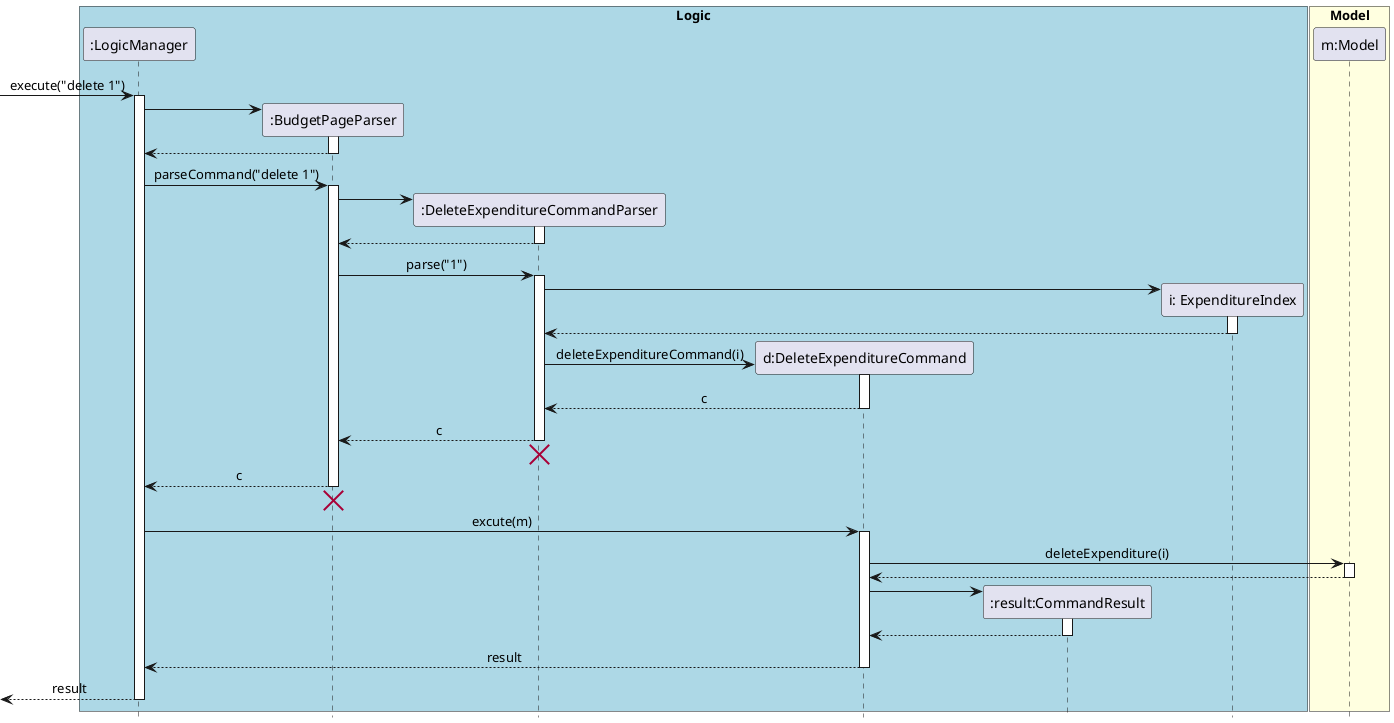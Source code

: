 @startuml
skinparam Sequence {
    MessageAlign center
}
hide footbox
box "Logic" #LightBlue
participant ":LogicManager" as LM
participant ":BudgetPageParser" as BPP
participant ":DeleteExpenditureCommandParser" as DECP
participant "d:DeleteExpenditureCommand" as DEC
participant ":result:CommandResult" as CR
participant "i: ExpenditureIndex" as EI
end box

box "Model" #LightYellow
participant "m:Model" as M
end box

[-> LM : execute("delete 1")
activate LM
create BPP
LM -> BPP
activate BPP
LM <-- BPP

deactivate BPP
LM -> BPP : parseCommand("delete 1")
activate BPP

create DECP
BPP -> DECP
activate DECP
BPP <-- DECP
deactivate DECP
BPP -> DECP : parse("1")
activate DECP

create EI
DECP -> EI
activate EI
DECP <-- EI
deactivate EI

create DEC
DECP -> DEC : deleteExpenditureCommand(i)
activate DEC
DECP <-- DEC : c
deactivate DEC
BPP <-- DECP : c
deactivate DECP
BPP <-[hidden]- DECP
destroy DECP


LM <-- BPP : c
deactivate BPP
LM <-[hidden]- BPP
destroy BPP

LM -> DEC : excute(m)
activate DEC
DEC -> M : deleteExpenditure(i)
activate M
DEC <-- M
deactivate M

create CR
DEC -> CR
activate CR
DEC <-- CR
deactivate CR

LM <-- DEC : result
deactivate DEC
[<-- LM : result
deactivate LM
@enduml
